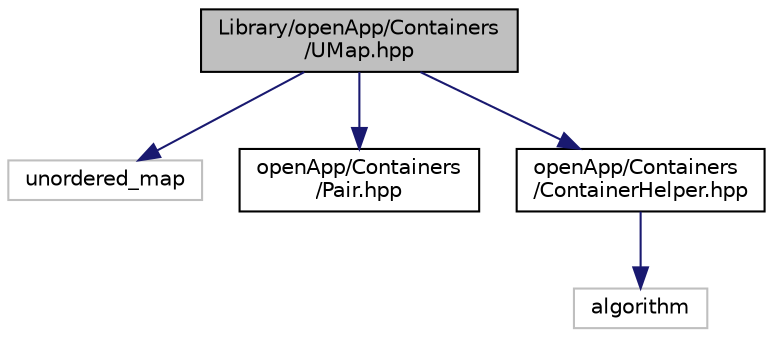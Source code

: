 digraph "Library/openApp/Containers/UMap.hpp"
{
  edge [fontname="Helvetica",fontsize="10",labelfontname="Helvetica",labelfontsize="10"];
  node [fontname="Helvetica",fontsize="10",shape=record];
  Node0 [label="Library/openApp/Containers\l/UMap.hpp",height=0.2,width=0.4,color="black", fillcolor="grey75", style="filled", fontcolor="black"];
  Node0 -> Node1 [color="midnightblue",fontsize="10",style="solid",fontname="Helvetica"];
  Node1 [label="unordered_map",height=0.2,width=0.4,color="grey75", fillcolor="white", style="filled"];
  Node0 -> Node2 [color="midnightblue",fontsize="10",style="solid",fontname="Helvetica"];
  Node2 [label="openApp/Containers\l/Pair.hpp",height=0.2,width=0.4,color="black", fillcolor="white", style="filled",URL="$_pair_8hpp.html"];
  Node0 -> Node3 [color="midnightblue",fontsize="10",style="solid",fontname="Helvetica"];
  Node3 [label="openApp/Containers\l/ContainerHelper.hpp",height=0.2,width=0.4,color="black", fillcolor="white", style="filled",URL="$_container_helper_8hpp.html"];
  Node3 -> Node4 [color="midnightblue",fontsize="10",style="solid",fontname="Helvetica"];
  Node4 [label="algorithm",height=0.2,width=0.4,color="grey75", fillcolor="white", style="filled"];
}
